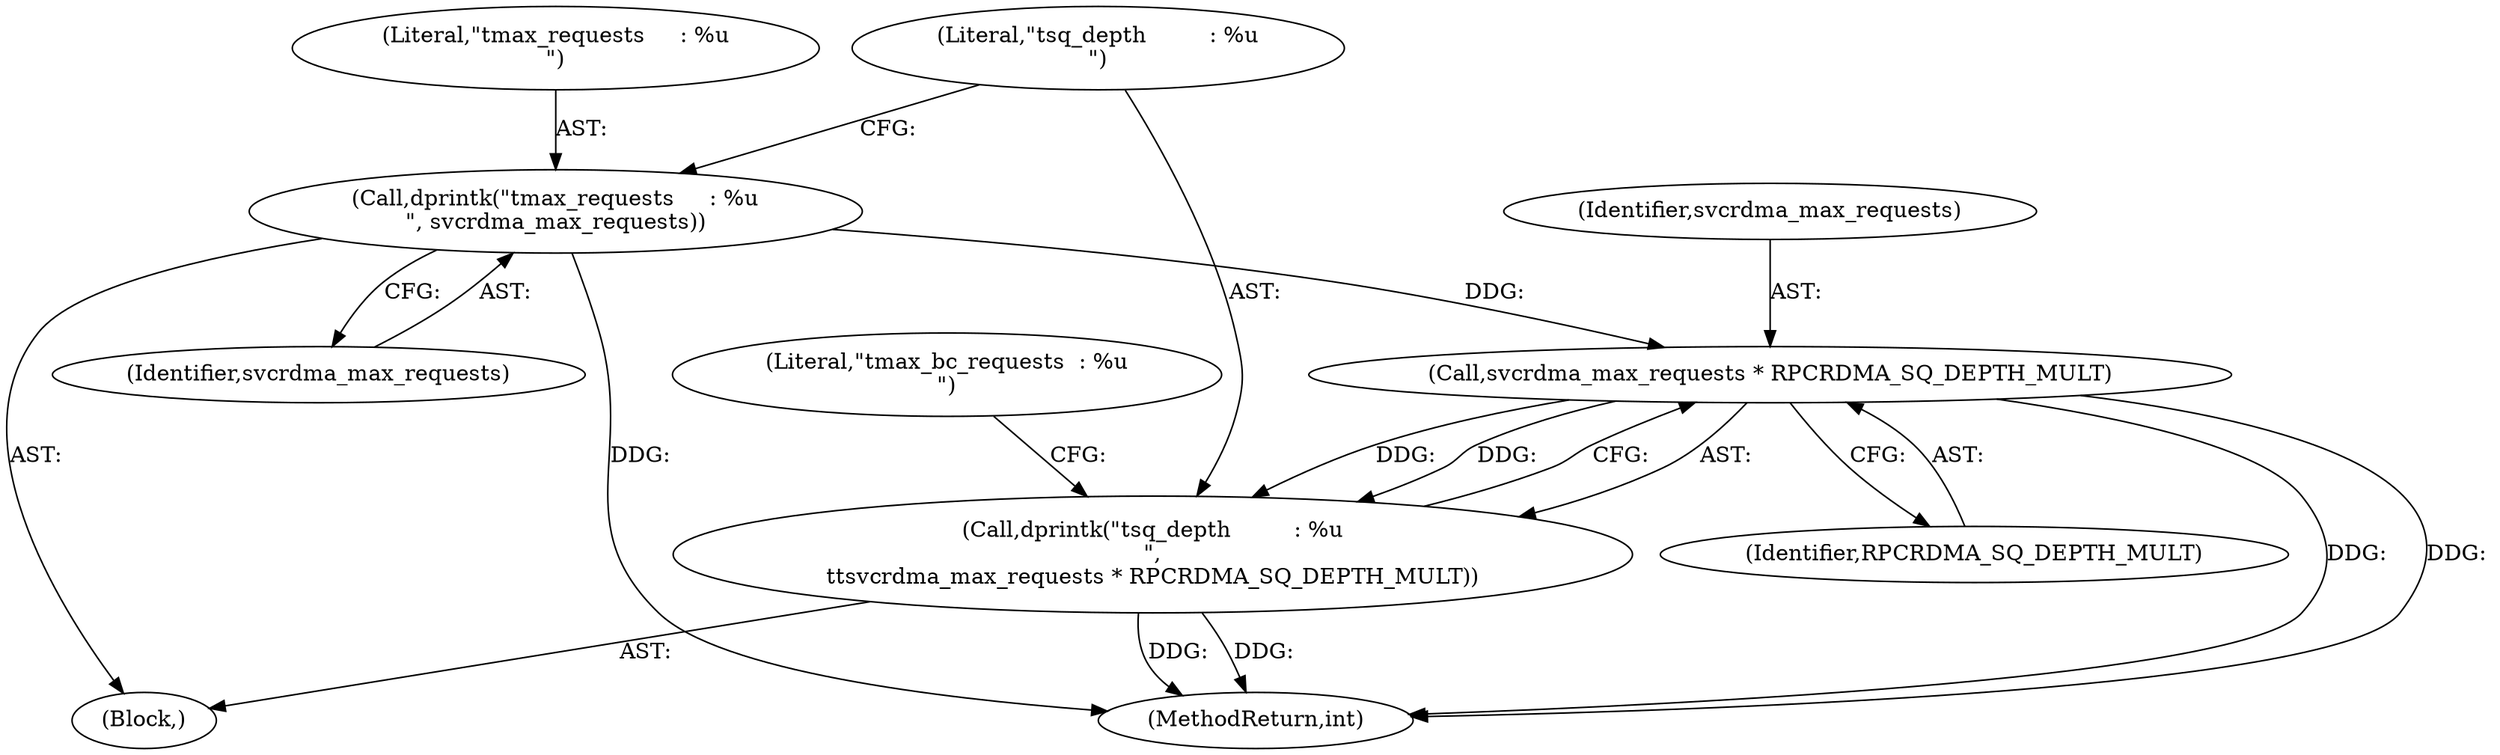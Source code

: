 digraph "1_linux_c70422f760c120480fee4de6c38804c72aa26bc1_21@del" {
"1000114" [label="(Call,svcrdma_max_requests * RPCRDMA_SQ_DEPTH_MULT)"];
"1000109" [label="(Call,dprintk(\"\tmax_requests     : %u\n\", svcrdma_max_requests))"];
"1000112" [label="(Call,dprintk(\"\tsq_depth         : %u\n\",\n\t\tsvcrdma_max_requests * RPCRDMA_SQ_DEPTH_MULT))"];
"1000115" [label="(Identifier,svcrdma_max_requests)"];
"1000150" [label="(MethodReturn,int)"];
"1000111" [label="(Identifier,svcrdma_max_requests)"];
"1000118" [label="(Literal,\"\tmax_bc_requests  : %u\n\")"];
"1000114" [label="(Call,svcrdma_max_requests * RPCRDMA_SQ_DEPTH_MULT)"];
"1000103" [label="(Block,)"];
"1000113" [label="(Literal,\"\tsq_depth         : %u\n\")"];
"1000109" [label="(Call,dprintk(\"\tmax_requests     : %u\n\", svcrdma_max_requests))"];
"1000112" [label="(Call,dprintk(\"\tsq_depth         : %u\n\",\n\t\tsvcrdma_max_requests * RPCRDMA_SQ_DEPTH_MULT))"];
"1000110" [label="(Literal,\"\tmax_requests     : %u\n\")"];
"1000116" [label="(Identifier,RPCRDMA_SQ_DEPTH_MULT)"];
"1000114" -> "1000112"  [label="AST: "];
"1000114" -> "1000116"  [label="CFG: "];
"1000115" -> "1000114"  [label="AST: "];
"1000116" -> "1000114"  [label="AST: "];
"1000112" -> "1000114"  [label="CFG: "];
"1000114" -> "1000150"  [label="DDG: "];
"1000114" -> "1000150"  [label="DDG: "];
"1000114" -> "1000112"  [label="DDG: "];
"1000114" -> "1000112"  [label="DDG: "];
"1000109" -> "1000114"  [label="DDG: "];
"1000109" -> "1000103"  [label="AST: "];
"1000109" -> "1000111"  [label="CFG: "];
"1000110" -> "1000109"  [label="AST: "];
"1000111" -> "1000109"  [label="AST: "];
"1000113" -> "1000109"  [label="CFG: "];
"1000109" -> "1000150"  [label="DDG: "];
"1000112" -> "1000103"  [label="AST: "];
"1000113" -> "1000112"  [label="AST: "];
"1000118" -> "1000112"  [label="CFG: "];
"1000112" -> "1000150"  [label="DDG: "];
"1000112" -> "1000150"  [label="DDG: "];
}
